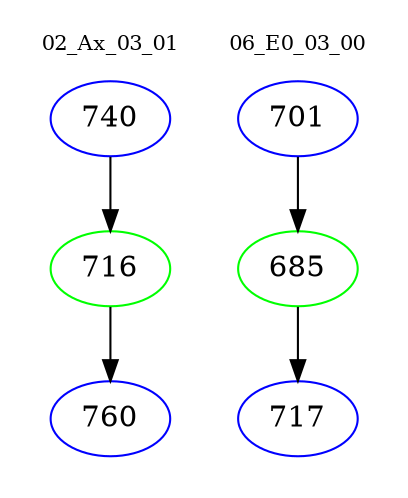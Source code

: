 digraph{
subgraph cluster_0 {
color = white
label = "02_Ax_03_01";
fontsize=10;
T0_740 [label="740", color="blue"]
T0_740 -> T0_716 [color="black"]
T0_716 [label="716", color="green"]
T0_716 -> T0_760 [color="black"]
T0_760 [label="760", color="blue"]
}
subgraph cluster_1 {
color = white
label = "06_E0_03_00";
fontsize=10;
T1_701 [label="701", color="blue"]
T1_701 -> T1_685 [color="black"]
T1_685 [label="685", color="green"]
T1_685 -> T1_717 [color="black"]
T1_717 [label="717", color="blue"]
}
}
